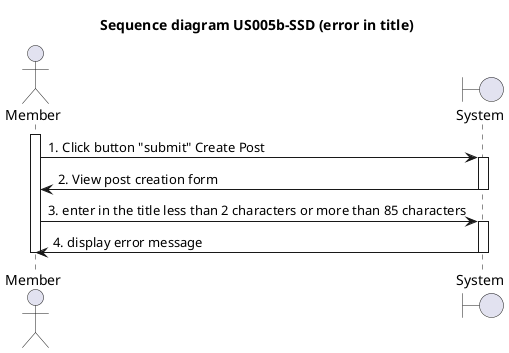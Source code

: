 @startuml US005b-SSD
title Sequence diagram US005b-SSD (error in title)

actor Member
boundary System

activate Member

Member -> System: 1. Click button "submit" Create Post
activate System
System -> Member: 2. View post creation form
deactivate System
Member -> System: 3. enter in the title less than 2 characters or more than 85 characters
activate System
System -> Member: 4. display error message
deactivate System
deactivate Member

@enduml